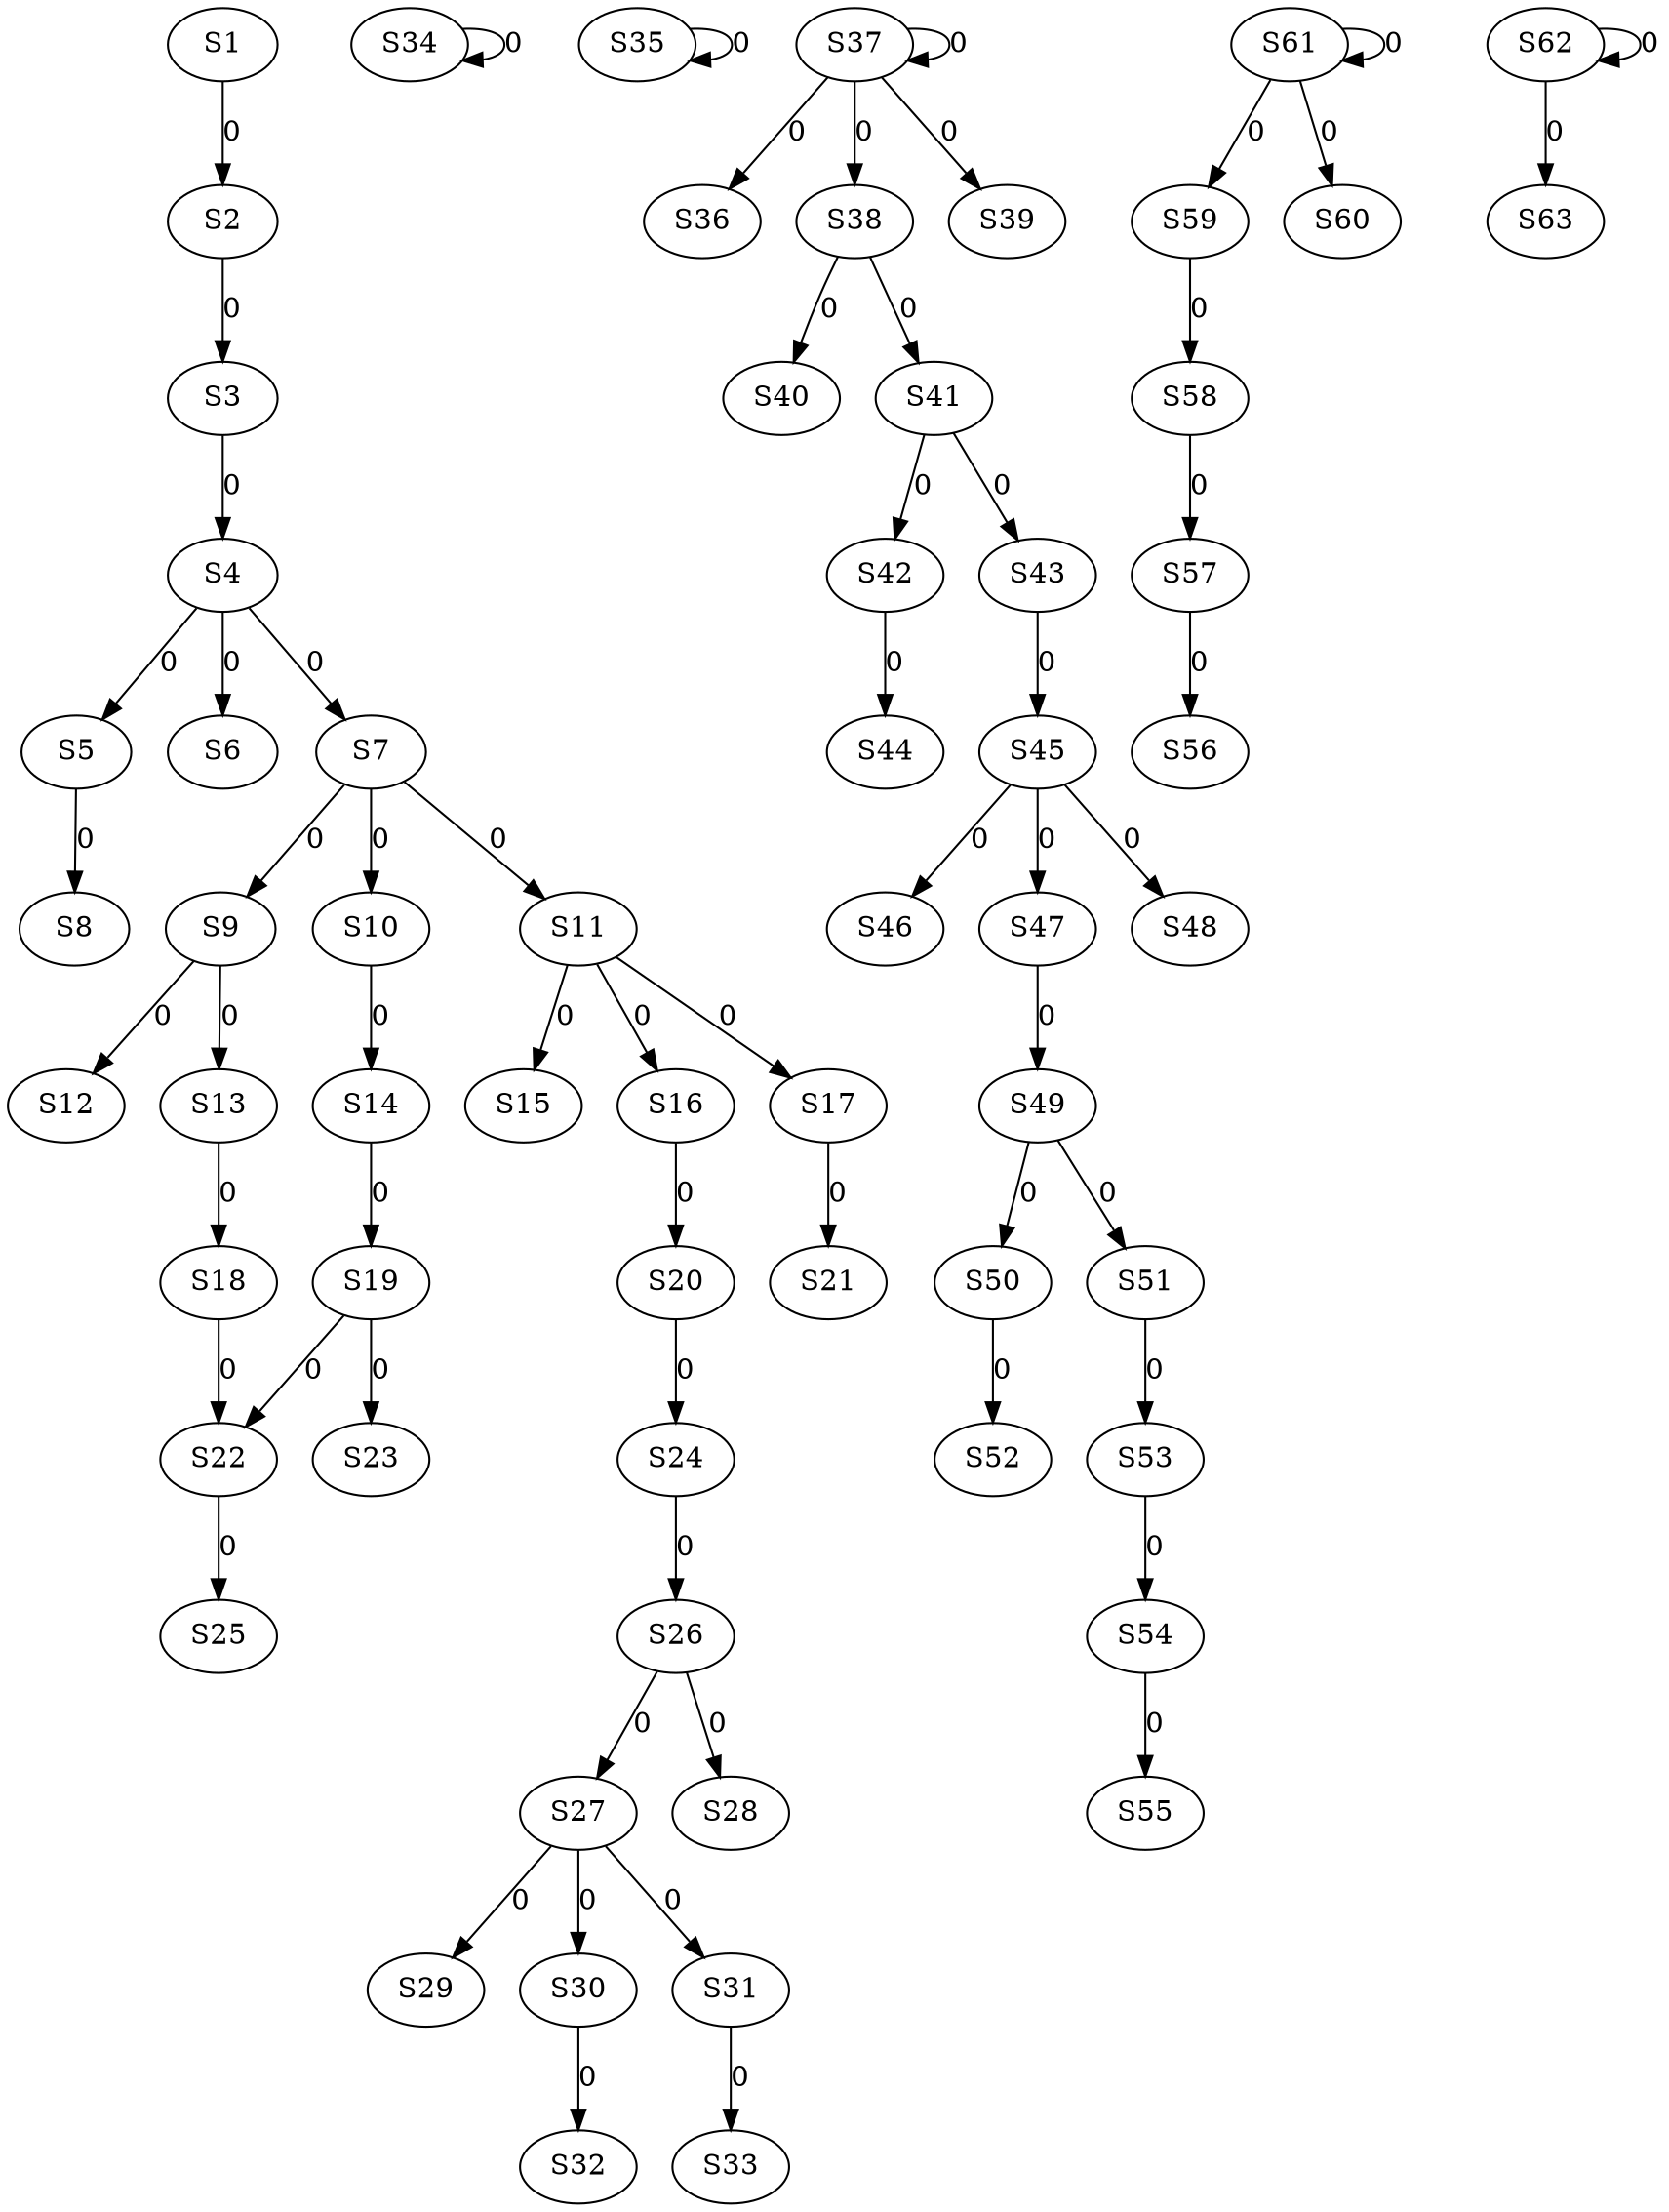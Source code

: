 strict digraph {
	S1 -> S2 [ label = 0 ];
	S2 -> S3 [ label = 0 ];
	S3 -> S4 [ label = 0 ];
	S4 -> S5 [ label = 0 ];
	S4 -> S6 [ label = 0 ];
	S4 -> S7 [ label = 0 ];
	S5 -> S8 [ label = 0 ];
	S7 -> S9 [ label = 0 ];
	S7 -> S10 [ label = 0 ];
	S7 -> S11 [ label = 0 ];
	S9 -> S12 [ label = 0 ];
	S9 -> S13 [ label = 0 ];
	S10 -> S14 [ label = 0 ];
	S11 -> S15 [ label = 0 ];
	S11 -> S16 [ label = 0 ];
	S11 -> S17 [ label = 0 ];
	S13 -> S18 [ label = 0 ];
	S14 -> S19 [ label = 0 ];
	S16 -> S20 [ label = 0 ];
	S17 -> S21 [ label = 0 ];
	S19 -> S22 [ label = 0 ];
	S19 -> S23 [ label = 0 ];
	S20 -> S24 [ label = 0 ];
	S22 -> S25 [ label = 0 ];
	S24 -> S26 [ label = 0 ];
	S26 -> S27 [ label = 0 ];
	S26 -> S28 [ label = 0 ];
	S27 -> S29 [ label = 0 ];
	S27 -> S30 [ label = 0 ];
	S27 -> S31 [ label = 0 ];
	S30 -> S32 [ label = 0 ];
	S31 -> S33 [ label = 0 ];
	S34 -> S34 [ label = 0 ];
	S35 -> S35 [ label = 0 ];
	S37 -> S36 [ label = 0 ];
	S37 -> S37 [ label = 0 ];
	S37 -> S38 [ label = 0 ];
	S37 -> S39 [ label = 0 ];
	S38 -> S40 [ label = 0 ];
	S38 -> S41 [ label = 0 ];
	S41 -> S42 [ label = 0 ];
	S41 -> S43 [ label = 0 ];
	S42 -> S44 [ label = 0 ];
	S43 -> S45 [ label = 0 ];
	S45 -> S46 [ label = 0 ];
	S45 -> S47 [ label = 0 ];
	S45 -> S48 [ label = 0 ];
	S47 -> S49 [ label = 0 ];
	S49 -> S50 [ label = 0 ];
	S49 -> S51 [ label = 0 ];
	S50 -> S52 [ label = 0 ];
	S51 -> S53 [ label = 0 ];
	S53 -> S54 [ label = 0 ];
	S54 -> S55 [ label = 0 ];
	S57 -> S56 [ label = 0 ];
	S58 -> S57 [ label = 0 ];
	S59 -> S58 [ label = 0 ];
	S61 -> S59 [ label = 0 ];
	S61 -> S60 [ label = 0 ];
	S61 -> S61 [ label = 0 ];
	S62 -> S62 [ label = 0 ];
	S62 -> S63 [ label = 0 ];
	S18 -> S22 [ label = 0 ];
}